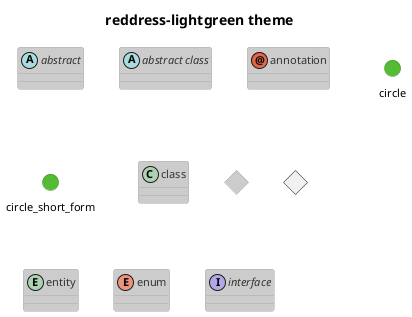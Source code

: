 ' Do not edit
' Theme Gallery
' autogenerated by script
'
@startuml
!theme reddress-lightgreen
title reddress-lightgreen theme
abstract        abstract
abstract class  "abstract class"
annotation      annotation
circle          circle
()              circle_short_form
class           class
diamond         diamond
<>              diamond_short_form
entity          entity
enum            enum
interface       interface
@enduml
